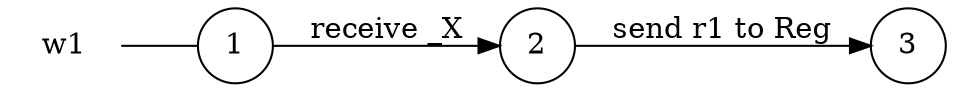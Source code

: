 digraph w1 {
	rankdir="LR";
	n_0 [label="w1", shape="plaintext"];
	n_1 [id="3", shape=circle, label="3"];
	n_2 [id="2", shape=circle, label="2"];
	n_3 [id="1", shape=circle, label="1"];
	n_0 -> n_3 [arrowhead=none];

	n_2 -> n_1 [id="[$e|1]", label="send r1 to Reg"];
	n_3 -> n_2 [id="[$e|0]", label="receive _X"];
}

